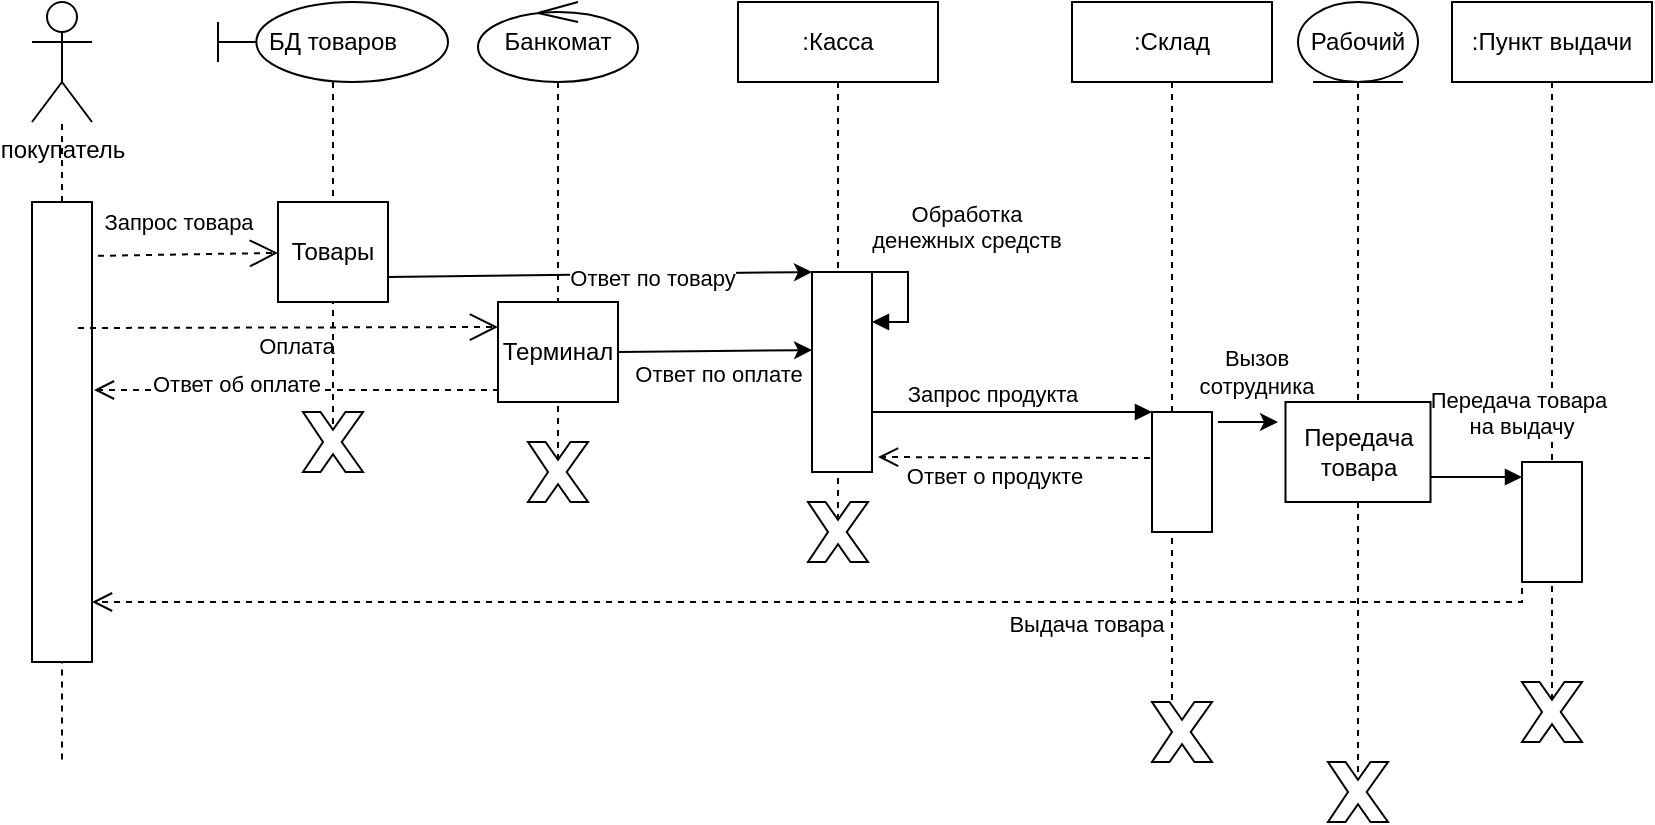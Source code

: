 <mxfile version="21.1.0" type="github">
  <diagram name="Страница 1" id="QAjLS0-2vsbmza_QrZ9O">
    <mxGraphModel dx="1194" dy="773" grid="1" gridSize="10" guides="1" tooltips="1" connect="1" arrows="1" fold="1" page="1" pageScale="1" pageWidth="827" pageHeight="1169" math="0" shadow="0">
      <root>
        <mxCell id="0" />
        <mxCell id="1" parent="0" />
        <mxCell id="QXkk3ooRDqtoRykQ-drr-1" value="покупатель" style="shape=umlActor;verticalLabelPosition=bottom;verticalAlign=top;html=1;outlineConnect=0;" parent="1" vertex="1">
          <mxGeometry x="17" y="50" width="30" height="60" as="geometry" />
        </mxCell>
        <mxCell id="QXkk3ooRDqtoRykQ-drr-3" value="" style="endArrow=none;dashed=1;html=1;rounded=0;startArrow=none;" parent="1" source="QXkk3ooRDqtoRykQ-drr-4" target="QXkk3ooRDqtoRykQ-drr-1" edge="1">
          <mxGeometry width="50" height="50" relative="1" as="geometry">
            <mxPoint x="32" y="500" as="sourcePoint" />
            <mxPoint x="32" y="110" as="targetPoint" />
          </mxGeometry>
        </mxCell>
        <mxCell id="QXkk3ooRDqtoRykQ-drr-5" value="" style="endArrow=none;dashed=1;html=1;rounded=0;exitX=0.5;exitY=0.29;exitDx=0;exitDy=0;exitPerimeter=0;" parent="1" target="QXkk3ooRDqtoRykQ-drr-4" edge="1">
          <mxGeometry width="50" height="50" relative="1" as="geometry">
            <mxPoint x="32" y="428.7" as="sourcePoint" />
            <mxPoint x="31.5" y="140" as="targetPoint" />
          </mxGeometry>
        </mxCell>
        <mxCell id="QXkk3ooRDqtoRykQ-drr-4" value="" style="rounded=0;whiteSpace=wrap;html=1;" parent="1" vertex="1">
          <mxGeometry x="17" y="150" width="30" height="230" as="geometry" />
        </mxCell>
        <mxCell id="QXkk3ooRDqtoRykQ-drr-25" value="Обработка&lt;br&gt;денежных средств" style="html=1;verticalAlign=bottom;endArrow=block;edgeStyle=elbowEdgeStyle;elbow=vertical;curved=0;rounded=0;exitX=1;exitY=0;exitDx=0;exitDy=0;entryX=1;entryY=0.25;entryDx=0;entryDy=0;" parent="1" source="QXkk3ooRDqtoRykQ-drr-27" target="QXkk3ooRDqtoRykQ-drr-27" edge="1">
          <mxGeometry x="-0.082" y="20" width="80" relative="1" as="geometry">
            <mxPoint x="465" y="205" as="sourcePoint" />
            <mxPoint x="485" y="215" as="targetPoint" />
            <Array as="points">
              <mxPoint x="455" y="195" />
              <mxPoint x="465" y="205" />
            </Array>
            <mxPoint x="9" y="-17" as="offset" />
          </mxGeometry>
        </mxCell>
        <mxCell id="QXkk3ooRDqtoRykQ-drr-26" value=":Касса" style="shape=umlLifeline;perimeter=lifelinePerimeter;whiteSpace=wrap;html=1;container=1;dropTarget=0;collapsible=0;recursiveResize=0;outlineConnect=0;portConstraint=eastwest;newEdgeStyle={&quot;edgeStyle&quot;:&quot;elbowEdgeStyle&quot;,&quot;elbow&quot;:&quot;vertical&quot;,&quot;curved&quot;:0,&quot;rounded&quot;:0};" parent="1" vertex="1">
          <mxGeometry x="370" y="50" width="100" height="270" as="geometry" />
        </mxCell>
        <mxCell id="QXkk3ooRDqtoRykQ-drr-27" value="" style="rounded=0;whiteSpace=wrap;html=1;" parent="1" vertex="1">
          <mxGeometry x="407" y="185" width="30" height="100" as="geometry" />
        </mxCell>
        <mxCell id="QXkk3ooRDqtoRykQ-drr-30" value="Запрос товара" style="endArrow=open;endSize=12;dashed=1;html=1;rounded=0;exitX=1.1;exitY=0.117;exitDx=0;exitDy=0;exitPerimeter=0;" parent="1" source="QXkk3ooRDqtoRykQ-drr-4" edge="1" target="2xPD40dMzpQdU-y9Ndx7-5">
          <mxGeometry x="-0.105" y="16" width="160" relative="1" as="geometry">
            <mxPoint x="70" y="170" as="sourcePoint" />
            <mxPoint x="200" y="177" as="targetPoint" />
            <mxPoint as="offset" />
          </mxGeometry>
        </mxCell>
        <mxCell id="QXkk3ooRDqtoRykQ-drr-32" value="Оплата" style="endArrow=open;endSize=12;dashed=1;html=1;rounded=0;entryX=0;entryY=0.25;entryDx=0;entryDy=0;" parent="1" target="2xPD40dMzpQdU-y9Ndx7-7" edge="1">
          <mxGeometry x="0.035" y="-9" width="160" relative="1" as="geometry">
            <mxPoint x="40" y="213" as="sourcePoint" />
            <mxPoint x="210" y="215" as="targetPoint" />
            <mxPoint as="offset" />
            <Array as="points" />
          </mxGeometry>
        </mxCell>
        <mxCell id="QXkk3ooRDqtoRykQ-drr-33" value=":Склад" style="shape=umlLifeline;perimeter=lifelinePerimeter;whiteSpace=wrap;html=1;container=1;dropTarget=0;collapsible=0;recursiveResize=0;outlineConnect=0;portConstraint=eastwest;newEdgeStyle={&quot;edgeStyle&quot;:&quot;elbowEdgeStyle&quot;,&quot;elbow&quot;:&quot;vertical&quot;,&quot;curved&quot;:0,&quot;rounded&quot;:0};" parent="1" vertex="1">
          <mxGeometry x="537" y="50" width="100" height="370" as="geometry" />
        </mxCell>
        <mxCell id="QXkk3ooRDqtoRykQ-drr-35" value="" style="rounded=0;whiteSpace=wrap;html=1;" parent="1" vertex="1">
          <mxGeometry x="577" y="255" width="30" height="60" as="geometry" />
        </mxCell>
        <mxCell id="QXkk3ooRDqtoRykQ-drr-36" value="Запрос продукта" style="html=1;verticalAlign=bottom;endArrow=block;edgeStyle=elbowEdgeStyle;elbow=vertical;curved=0;rounded=0;exitX=1;exitY=0.5;exitDx=0;exitDy=0;entryX=0;entryY=0;entryDx=0;entryDy=0;" parent="1" source="QXkk3ooRDqtoRykQ-drr-27" target="QXkk3ooRDqtoRykQ-drr-35" edge="1">
          <mxGeometry width="80" relative="1" as="geometry">
            <mxPoint x="412" y="225" as="sourcePoint" />
            <mxPoint x="502" y="275" as="targetPoint" />
            <Array as="points">
              <mxPoint x="532" y="255" />
              <mxPoint x="522" y="235" />
              <mxPoint x="512" y="215" />
            </Array>
            <mxPoint as="offset" />
          </mxGeometry>
        </mxCell>
        <mxCell id="QXkk3ooRDqtoRykQ-drr-37" value=":Пункт выдачи" style="shape=umlLifeline;perimeter=lifelinePerimeter;whiteSpace=wrap;html=1;container=1;dropTarget=0;collapsible=0;recursiveResize=0;outlineConnect=0;portConstraint=eastwest;newEdgeStyle={&quot;edgeStyle&quot;:&quot;elbowEdgeStyle&quot;,&quot;elbow&quot;:&quot;vertical&quot;,&quot;curved&quot;:0,&quot;rounded&quot;:0};" parent="1" vertex="1">
          <mxGeometry x="727" y="50" width="100" height="360" as="geometry" />
        </mxCell>
        <mxCell id="QXkk3ooRDqtoRykQ-drr-38" value="" style="rounded=0;whiteSpace=wrap;html=1;" parent="1" vertex="1">
          <mxGeometry x="762" y="280" width="30" height="60" as="geometry" />
        </mxCell>
        <mxCell id="QXkk3ooRDqtoRykQ-drr-39" value="Передача товара&lt;br&gt;&amp;nbsp;на выдачу" style="html=1;verticalAlign=bottom;endArrow=block;edgeStyle=elbowEdgeStyle;elbow=horizontal;curved=0;rounded=0;exitX=1;exitY=0.75;exitDx=0;exitDy=0;entryX=0;entryY=0.25;entryDx=0;entryDy=0;" parent="1" source="2xPD40dMzpQdU-y9Ndx7-16" edge="1">
          <mxGeometry x="0.913" y="18" width="80" relative="1" as="geometry">
            <mxPoint x="716.25" y="280" as="sourcePoint" />
            <mxPoint x="762" y="287.5" as="targetPoint" />
            <mxPoint y="1" as="offset" />
            <Array as="points">
              <mxPoint x="740" y="279.5" />
            </Array>
          </mxGeometry>
        </mxCell>
        <mxCell id="QXkk3ooRDqtoRykQ-drr-40" value="Выдача товара" style="html=1;verticalAlign=bottom;endArrow=open;dashed=1;endSize=8;edgeStyle=elbowEdgeStyle;elbow=vertical;curved=0;rounded=0;exitX=0;exitY=0.75;exitDx=0;exitDy=0;" parent="1" source="QXkk3ooRDqtoRykQ-drr-38" target="QXkk3ooRDqtoRykQ-drr-4" edge="1">
          <mxGeometry x="-0.342" y="20" relative="1" as="geometry">
            <mxPoint x="550" y="330" as="sourcePoint" />
            <mxPoint x="470" y="330" as="targetPoint" />
            <Array as="points">
              <mxPoint x="510" y="350" />
              <mxPoint x="280" y="310" />
            </Array>
            <mxPoint as="offset" />
          </mxGeometry>
        </mxCell>
        <mxCell id="QXkk3ooRDqtoRykQ-drr-41" value="Ответ об оплате" style="html=1;verticalAlign=bottom;endArrow=open;dashed=1;endSize=8;edgeStyle=elbowEdgeStyle;elbow=vertical;curved=0;rounded=0;exitX=0;exitY=0.75;exitDx=0;exitDy=0;entryX=1.033;entryY=0.409;entryDx=0;entryDy=0;entryPerimeter=0;" parent="1" source="2xPD40dMzpQdU-y9Ndx7-7" edge="1" target="QXkk3ooRDqtoRykQ-drr-4">
          <mxGeometry x="0.331" y="6" relative="1" as="geometry">
            <mxPoint x="595" y="345" as="sourcePoint" />
            <mxPoint x="300" y="235" as="targetPoint" />
            <Array as="points">
              <mxPoint x="140" y="244" />
              <mxPoint x="140" y="235" />
            </Array>
            <mxPoint x="1" as="offset" />
          </mxGeometry>
        </mxCell>
        <mxCell id="QXkk3ooRDqtoRykQ-drr-47" value="Ответ о продукте" style="html=1;verticalAlign=bottom;endArrow=open;dashed=1;endSize=8;edgeStyle=elbowEdgeStyle;elbow=vertical;curved=0;rounded=0;exitX=-0.033;exitY=0.383;exitDx=0;exitDy=0;exitPerimeter=0;entryX=1.1;entryY=0.92;entryDx=0;entryDy=0;entryPerimeter=0;" parent="1" source="QXkk3ooRDqtoRykQ-drr-35" target="QXkk3ooRDqtoRykQ-drr-27" edge="1">
          <mxGeometry x="0.143" y="18" relative="1" as="geometry">
            <mxPoint x="547" y="292.5" as="sourcePoint" />
            <mxPoint x="422" y="277.5" as="targetPoint" />
            <Array as="points">
              <mxPoint x="492" y="277.5" />
            </Array>
            <mxPoint as="offset" />
          </mxGeometry>
        </mxCell>
        <mxCell id="EG8mj1bHGtBLzSAtWWCv-4" value="" style="verticalLabelPosition=bottom;verticalAlign=top;html=1;shape=mxgraph.basic.x" parent="1" vertex="1">
          <mxGeometry x="405" y="300" width="30" height="30" as="geometry" />
        </mxCell>
        <mxCell id="2xPD40dMzpQdU-y9Ndx7-3" value="Банкомат" style="shape=umlLifeline;perimeter=lifelinePerimeter;whiteSpace=wrap;html=1;container=1;dropTarget=0;collapsible=0;recursiveResize=0;outlineConnect=0;portConstraint=eastwest;newEdgeStyle={&quot;edgeStyle&quot;:&quot;elbowEdgeStyle&quot;,&quot;elbow&quot;:&quot;vertical&quot;,&quot;curved&quot;:0,&quot;rounded&quot;:0};participant=umlControl;" vertex="1" parent="1">
          <mxGeometry x="240" y="50" width="80" height="230" as="geometry" />
        </mxCell>
        <mxCell id="2xPD40dMzpQdU-y9Ndx7-4" value="БД товаров" style="shape=umlLifeline;perimeter=lifelinePerimeter;whiteSpace=wrap;html=1;container=1;dropTarget=0;collapsible=0;recursiveResize=0;outlineConnect=0;portConstraint=eastwest;newEdgeStyle={&quot;edgeStyle&quot;:&quot;elbowEdgeStyle&quot;,&quot;elbow&quot;:&quot;vertical&quot;,&quot;curved&quot;:0,&quot;rounded&quot;:0};participant=umlBoundary;" vertex="1" parent="1">
          <mxGeometry x="110" y="50" width="115" height="220" as="geometry" />
        </mxCell>
        <mxCell id="2xPD40dMzpQdU-y9Ndx7-5" value="Товары" style="html=1;whiteSpace=wrap;" vertex="1" parent="2xPD40dMzpQdU-y9Ndx7-4">
          <mxGeometry x="30" y="100" width="55" height="50" as="geometry" />
        </mxCell>
        <mxCell id="2xPD40dMzpQdU-y9Ndx7-7" value="Терминал" style="html=1;whiteSpace=wrap;" vertex="1" parent="1">
          <mxGeometry x="250" y="200" width="60" height="50" as="geometry" />
        </mxCell>
        <mxCell id="2xPD40dMzpQdU-y9Ndx7-9" value="" style="endArrow=classic;html=1;rounded=0;entryX=0;entryY=0;entryDx=0;entryDy=0;exitX=1;exitY=0.75;exitDx=0;exitDy=0;" edge="1" parent="1" source="2xPD40dMzpQdU-y9Ndx7-5" target="QXkk3ooRDqtoRykQ-drr-27">
          <mxGeometry width="50" height="50" relative="1" as="geometry">
            <mxPoint x="190" y="185" as="sourcePoint" />
            <mxPoint x="250" y="120" as="targetPoint" />
          </mxGeometry>
        </mxCell>
        <mxCell id="2xPD40dMzpQdU-y9Ndx7-10" value="Ответ по товару" style="edgeLabel;html=1;align=center;verticalAlign=middle;resizable=0;points=[];" vertex="1" connectable="0" parent="2xPD40dMzpQdU-y9Ndx7-9">
          <mxGeometry x="0.244" y="-2" relative="1" as="geometry">
            <mxPoint as="offset" />
          </mxGeometry>
        </mxCell>
        <mxCell id="2xPD40dMzpQdU-y9Ndx7-11" value="" style="endArrow=classic;html=1;rounded=0;entryX=0;entryY=0.39;entryDx=0;entryDy=0;entryPerimeter=0;exitX=1;exitY=0.5;exitDx=0;exitDy=0;" edge="1" parent="1" source="2xPD40dMzpQdU-y9Ndx7-7" target="QXkk3ooRDqtoRykQ-drr-27">
          <mxGeometry width="50" height="50" relative="1" as="geometry">
            <mxPoint x="320" y="260" as="sourcePoint" />
            <mxPoint x="370" y="210" as="targetPoint" />
          </mxGeometry>
        </mxCell>
        <mxCell id="2xPD40dMzpQdU-y9Ndx7-12" value="Ответ по оплате" style="edgeLabel;html=1;align=center;verticalAlign=middle;resizable=0;points=[];" vertex="1" connectable="0" parent="2xPD40dMzpQdU-y9Ndx7-11">
          <mxGeometry x="0.343" relative="1" as="geometry">
            <mxPoint x="-15" y="11" as="offset" />
          </mxGeometry>
        </mxCell>
        <mxCell id="2xPD40dMzpQdU-y9Ndx7-13" value="Рабочий" style="shape=umlLifeline;perimeter=lifelinePerimeter;whiteSpace=wrap;html=1;container=1;dropTarget=0;collapsible=0;recursiveResize=0;outlineConnect=0;portConstraint=eastwest;newEdgeStyle={&quot;edgeStyle&quot;:&quot;elbowEdgeStyle&quot;,&quot;elbow&quot;:&quot;vertical&quot;,&quot;curved&quot;:0,&quot;rounded&quot;:0};participant=umlEntity;" vertex="1" parent="1">
          <mxGeometry x="650" y="50" width="60" height="390" as="geometry" />
        </mxCell>
        <mxCell id="2xPD40dMzpQdU-y9Ndx7-14" value="" style="endArrow=classic;html=1;rounded=0;exitX=1;exitY=0.25;exitDx=0;exitDy=0;" edge="1" parent="1" source="2xPD40dMzpQdU-y9Ndx7-16" target="2xPD40dMzpQdU-y9Ndx7-13">
          <mxGeometry width="50" height="50" relative="1" as="geometry">
            <mxPoint x="610" y="290" as="sourcePoint" />
            <mxPoint x="660" y="240" as="targetPoint" />
          </mxGeometry>
        </mxCell>
        <mxCell id="2xPD40dMzpQdU-y9Ndx7-15" value="" style="endArrow=classic;html=1;rounded=0;" edge="1" parent="1">
          <mxGeometry width="50" height="50" relative="1" as="geometry">
            <mxPoint x="610" y="260" as="sourcePoint" />
            <mxPoint x="640" y="260" as="targetPoint" />
            <Array as="points" />
          </mxGeometry>
        </mxCell>
        <mxCell id="2xPD40dMzpQdU-y9Ndx7-17" value="Вызов &lt;br&gt;сотрудника" style="edgeLabel;html=1;align=center;verticalAlign=middle;resizable=0;points=[];" vertex="1" connectable="0" parent="2xPD40dMzpQdU-y9Ndx7-15">
          <mxGeometry x="-0.199" y="4" relative="1" as="geometry">
            <mxPoint x="7" y="-21" as="offset" />
          </mxGeometry>
        </mxCell>
        <mxCell id="2xPD40dMzpQdU-y9Ndx7-16" value="Передача&lt;br&gt;товара" style="html=1;whiteSpace=wrap;" vertex="1" parent="1">
          <mxGeometry x="643.75" y="250" width="72.5" height="50" as="geometry" />
        </mxCell>
        <mxCell id="2xPD40dMzpQdU-y9Ndx7-18" value="" style="verticalLabelPosition=bottom;verticalAlign=top;html=1;shape=mxgraph.basic.x" vertex="1" parent="1">
          <mxGeometry x="665" y="430" width="30" height="30" as="geometry" />
        </mxCell>
        <mxCell id="2xPD40dMzpQdU-y9Ndx7-19" value="" style="verticalLabelPosition=bottom;verticalAlign=top;html=1;shape=mxgraph.basic.x" vertex="1" parent="1">
          <mxGeometry x="152.5" y="255" width="30" height="30" as="geometry" />
        </mxCell>
        <mxCell id="2xPD40dMzpQdU-y9Ndx7-20" value="" style="verticalLabelPosition=bottom;verticalAlign=top;html=1;shape=mxgraph.basic.x" vertex="1" parent="1">
          <mxGeometry x="762" y="390" width="30" height="30" as="geometry" />
        </mxCell>
        <mxCell id="2xPD40dMzpQdU-y9Ndx7-21" value="" style="verticalLabelPosition=bottom;verticalAlign=top;html=1;shape=mxgraph.basic.x" vertex="1" parent="1">
          <mxGeometry x="577" y="400" width="30" height="30" as="geometry" />
        </mxCell>
        <mxCell id="2xPD40dMzpQdU-y9Ndx7-22" value="" style="verticalLabelPosition=bottom;verticalAlign=top;html=1;shape=mxgraph.basic.x" vertex="1" parent="1">
          <mxGeometry x="265" y="270" width="30" height="30" as="geometry" />
        </mxCell>
      </root>
    </mxGraphModel>
  </diagram>
</mxfile>
